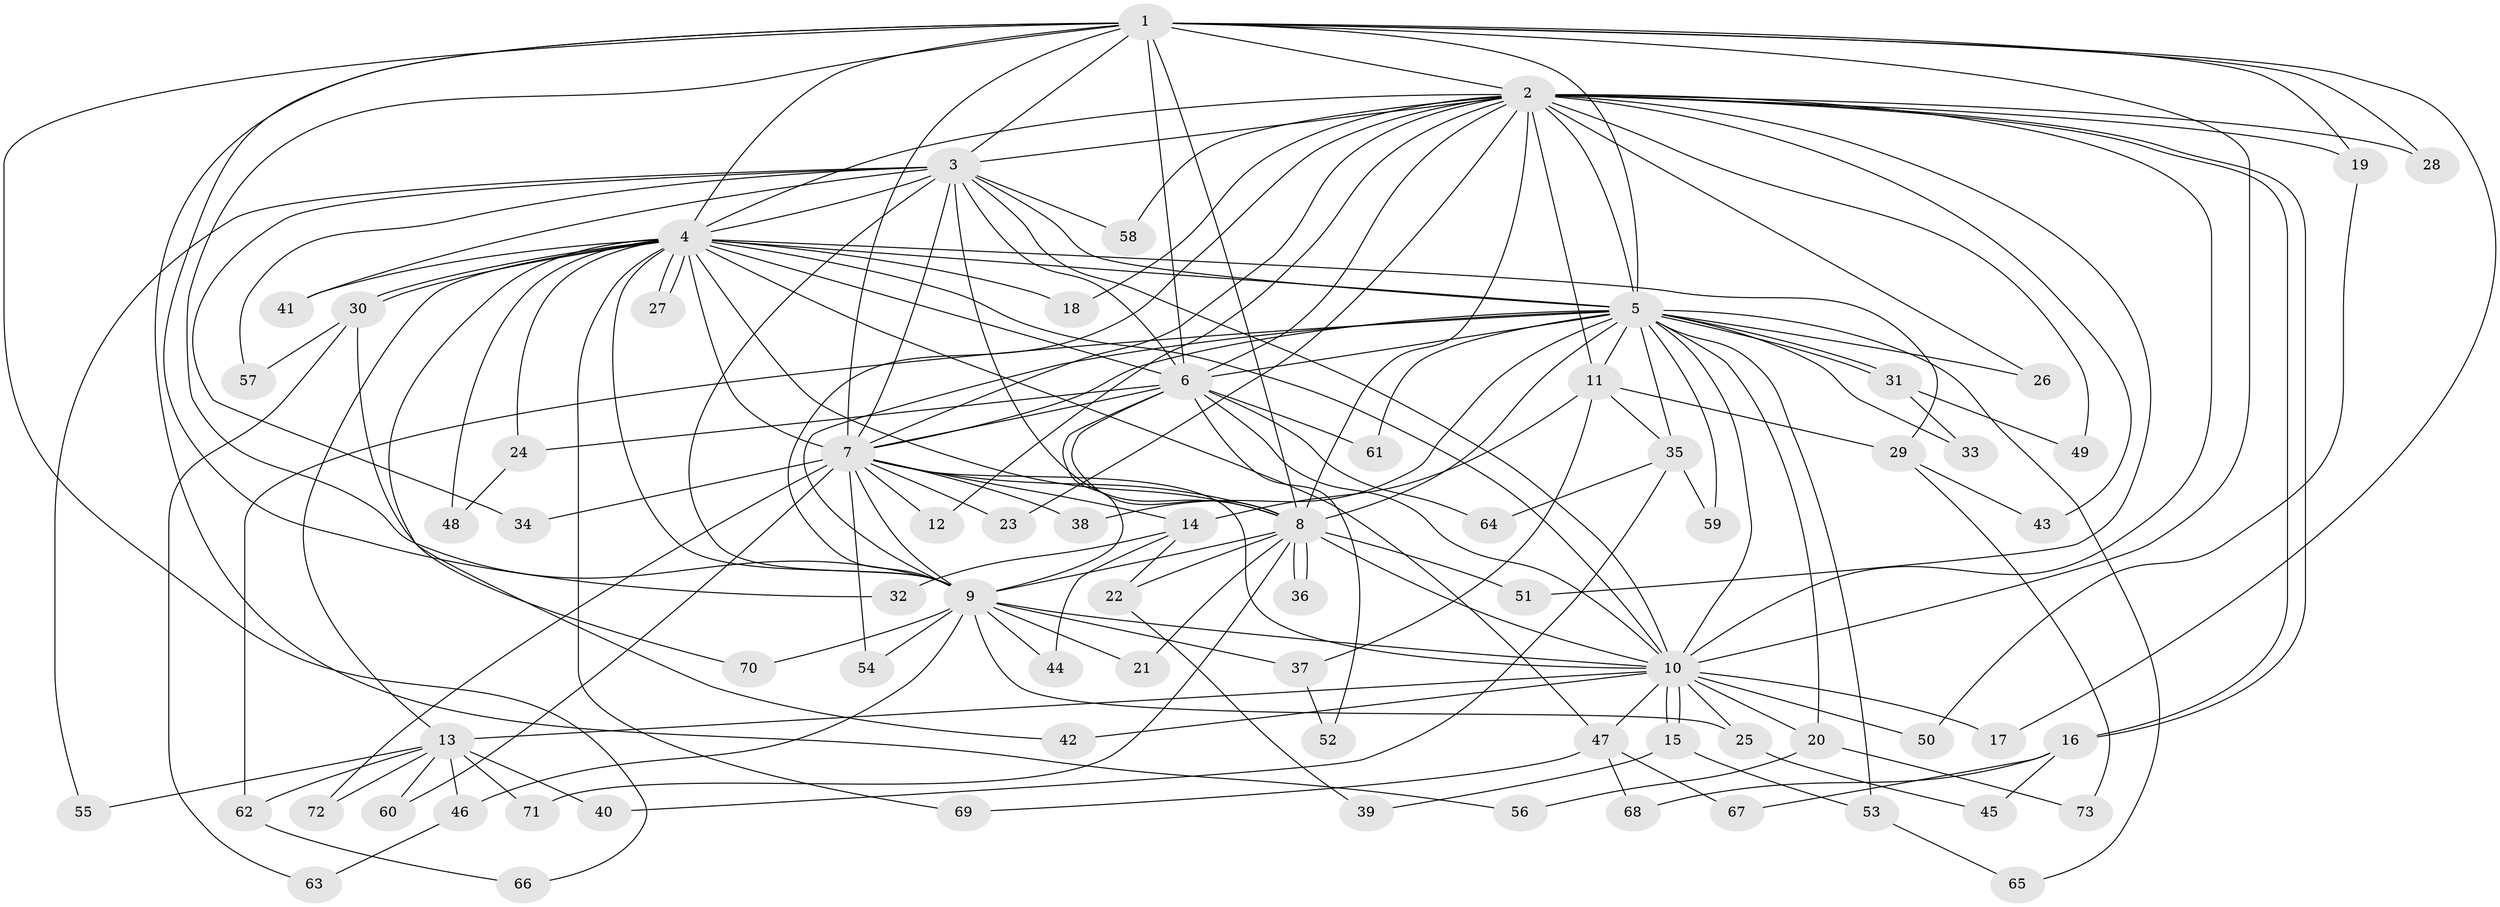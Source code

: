 // coarse degree distribution, {6: 0.022727272727272728, 16: 0.06818181818181818, 2: 0.38636363636363635, 15: 0.045454545454545456, 13: 0.045454545454545456, 5: 0.022727272727272728, 3: 0.13636363636363635, 1: 0.045454545454545456, 4: 0.13636363636363635, 12: 0.06818181818181818, 9: 0.022727272727272728}
// Generated by graph-tools (version 1.1) at 2025/36/03/04/25 23:36:34]
// undirected, 73 vertices, 171 edges
graph export_dot {
  node [color=gray90,style=filled];
  1;
  2;
  3;
  4;
  5;
  6;
  7;
  8;
  9;
  10;
  11;
  12;
  13;
  14;
  15;
  16;
  17;
  18;
  19;
  20;
  21;
  22;
  23;
  24;
  25;
  26;
  27;
  28;
  29;
  30;
  31;
  32;
  33;
  34;
  35;
  36;
  37;
  38;
  39;
  40;
  41;
  42;
  43;
  44;
  45;
  46;
  47;
  48;
  49;
  50;
  51;
  52;
  53;
  54;
  55;
  56;
  57;
  58;
  59;
  60;
  61;
  62;
  63;
  64;
  65;
  66;
  67;
  68;
  69;
  70;
  71;
  72;
  73;
  1 -- 2;
  1 -- 3;
  1 -- 4;
  1 -- 5;
  1 -- 6;
  1 -- 7;
  1 -- 8;
  1 -- 9;
  1 -- 10;
  1 -- 17;
  1 -- 19;
  1 -- 28;
  1 -- 32;
  1 -- 56;
  1 -- 66;
  2 -- 3;
  2 -- 4;
  2 -- 5;
  2 -- 6;
  2 -- 7;
  2 -- 8;
  2 -- 9;
  2 -- 10;
  2 -- 11;
  2 -- 12;
  2 -- 16;
  2 -- 16;
  2 -- 18;
  2 -- 19;
  2 -- 23;
  2 -- 26;
  2 -- 28;
  2 -- 43;
  2 -- 49;
  2 -- 51;
  2 -- 58;
  3 -- 4;
  3 -- 5;
  3 -- 6;
  3 -- 7;
  3 -- 8;
  3 -- 9;
  3 -- 10;
  3 -- 34;
  3 -- 41;
  3 -- 55;
  3 -- 57;
  3 -- 58;
  4 -- 5;
  4 -- 6;
  4 -- 7;
  4 -- 8;
  4 -- 9;
  4 -- 10;
  4 -- 13;
  4 -- 18;
  4 -- 24;
  4 -- 27;
  4 -- 27;
  4 -- 29;
  4 -- 30;
  4 -- 30;
  4 -- 41;
  4 -- 42;
  4 -- 47;
  4 -- 48;
  4 -- 69;
  5 -- 6;
  5 -- 7;
  5 -- 8;
  5 -- 9;
  5 -- 10;
  5 -- 11;
  5 -- 20;
  5 -- 26;
  5 -- 31;
  5 -- 31;
  5 -- 33;
  5 -- 35;
  5 -- 38;
  5 -- 53;
  5 -- 59;
  5 -- 61;
  5 -- 62;
  5 -- 65;
  6 -- 7;
  6 -- 8;
  6 -- 9;
  6 -- 10;
  6 -- 24;
  6 -- 52;
  6 -- 61;
  6 -- 64;
  7 -- 8;
  7 -- 9;
  7 -- 10;
  7 -- 12;
  7 -- 14;
  7 -- 23;
  7 -- 34;
  7 -- 38;
  7 -- 54;
  7 -- 60;
  7 -- 72;
  8 -- 9;
  8 -- 10;
  8 -- 21;
  8 -- 22;
  8 -- 36;
  8 -- 36;
  8 -- 51;
  8 -- 71;
  9 -- 10;
  9 -- 21;
  9 -- 25;
  9 -- 37;
  9 -- 44;
  9 -- 46;
  9 -- 54;
  9 -- 70;
  10 -- 13;
  10 -- 15;
  10 -- 15;
  10 -- 17;
  10 -- 20;
  10 -- 25;
  10 -- 42;
  10 -- 47;
  10 -- 50;
  11 -- 14;
  11 -- 29;
  11 -- 35;
  11 -- 37;
  13 -- 40;
  13 -- 46;
  13 -- 55;
  13 -- 60;
  13 -- 62;
  13 -- 71;
  13 -- 72;
  14 -- 22;
  14 -- 32;
  14 -- 44;
  15 -- 39;
  15 -- 53;
  16 -- 45;
  16 -- 67;
  16 -- 68;
  19 -- 50;
  20 -- 56;
  20 -- 73;
  22 -- 39;
  24 -- 48;
  25 -- 45;
  29 -- 43;
  29 -- 73;
  30 -- 57;
  30 -- 63;
  30 -- 70;
  31 -- 33;
  31 -- 49;
  35 -- 40;
  35 -- 59;
  35 -- 64;
  37 -- 52;
  46 -- 63;
  47 -- 67;
  47 -- 68;
  47 -- 69;
  53 -- 65;
  62 -- 66;
}
